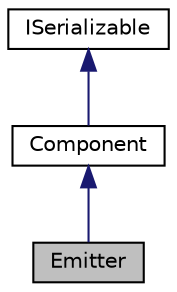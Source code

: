 digraph "Emitter"
{
 // LATEX_PDF_SIZE
  edge [fontname="Helvetica",fontsize="10",labelfontname="Helvetica",labelfontsize="10"];
  node [fontname="Helvetica",fontsize="10",shape=record];
  Node1 [label="Emitter",height=0.2,width=0.4,color="black", fillcolor="grey75", style="filled", fontcolor="black",tooltip="Emitter component - controls timing and behavior of particles."];
  Node2 -> Node1 [dir="back",color="midnightblue",fontsize="10",style="solid",fontname="Helvetica"];
  Node2 [label="Component",height=0.2,width=0.4,color="black", fillcolor="white", style="filled",URL="$classComponent.html",tooltip=" "];
  Node3 -> Node2 [dir="back",color="midnightblue",fontsize="10",style="solid",fontname="Helvetica"];
  Node3 [label="ISerializable",height=0.2,width=0.4,color="black", fillcolor="white", style="filled",URL="$classISerializable.html",tooltip="interface for all serializable objects"];
}
